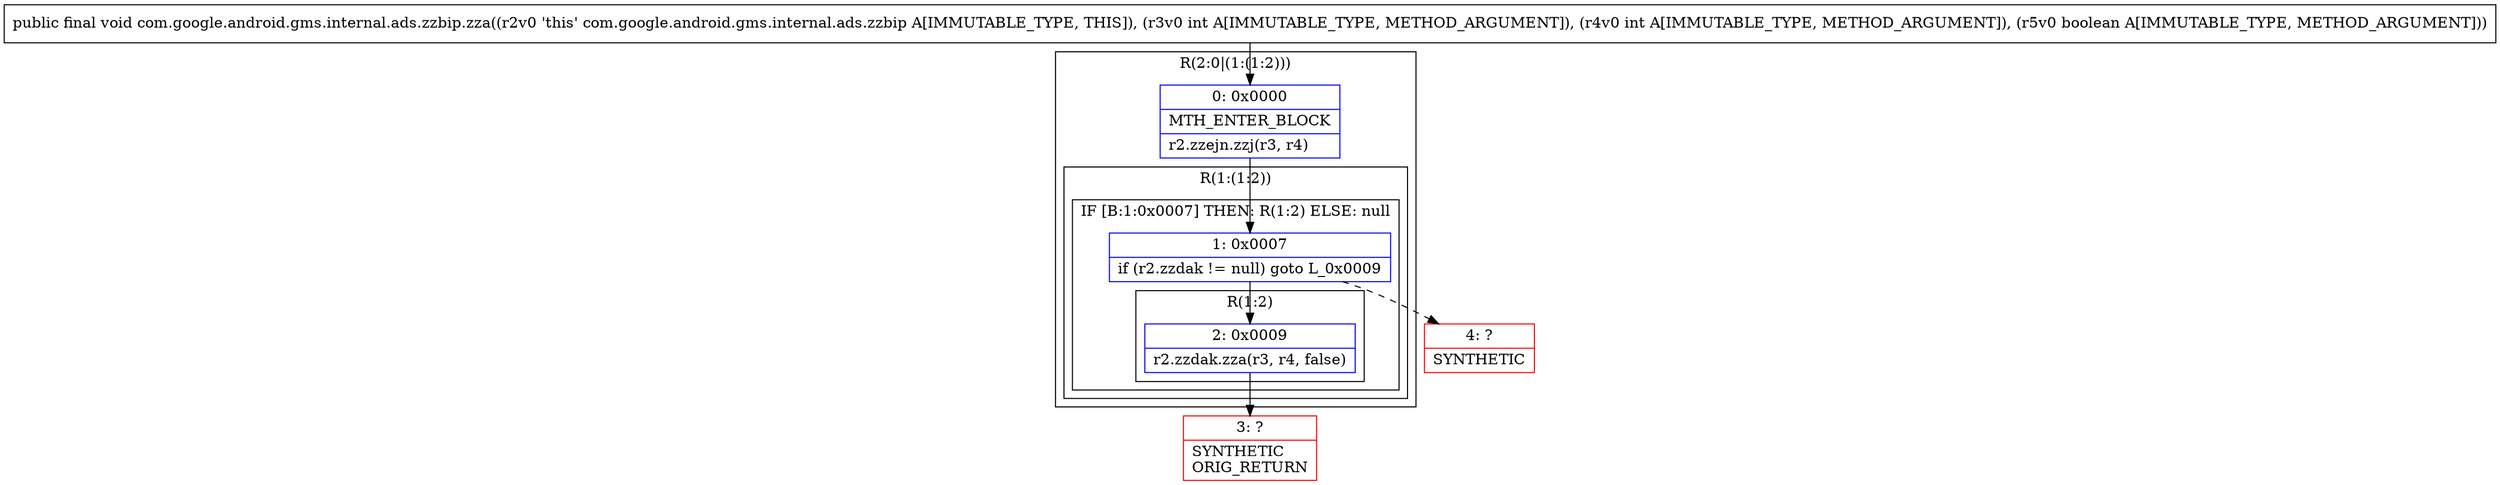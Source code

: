 digraph "CFG forcom.google.android.gms.internal.ads.zzbip.zza(IIZ)V" {
subgraph cluster_Region_298108454 {
label = "R(2:0|(1:(1:2)))";
node [shape=record,color=blue];
Node_0 [shape=record,label="{0\:\ 0x0000|MTH_ENTER_BLOCK\l|r2.zzejn.zzj(r3, r4)\l}"];
subgraph cluster_Region_1498964491 {
label = "R(1:(1:2))";
node [shape=record,color=blue];
subgraph cluster_IfRegion_832233833 {
label = "IF [B:1:0x0007] THEN: R(1:2) ELSE: null";
node [shape=record,color=blue];
Node_1 [shape=record,label="{1\:\ 0x0007|if (r2.zzdak != null) goto L_0x0009\l}"];
subgraph cluster_Region_1654325419 {
label = "R(1:2)";
node [shape=record,color=blue];
Node_2 [shape=record,label="{2\:\ 0x0009|r2.zzdak.zza(r3, r4, false)\l}"];
}
}
}
}
Node_3 [shape=record,color=red,label="{3\:\ ?|SYNTHETIC\lORIG_RETURN\l}"];
Node_4 [shape=record,color=red,label="{4\:\ ?|SYNTHETIC\l}"];
MethodNode[shape=record,label="{public final void com.google.android.gms.internal.ads.zzbip.zza((r2v0 'this' com.google.android.gms.internal.ads.zzbip A[IMMUTABLE_TYPE, THIS]), (r3v0 int A[IMMUTABLE_TYPE, METHOD_ARGUMENT]), (r4v0 int A[IMMUTABLE_TYPE, METHOD_ARGUMENT]), (r5v0 boolean A[IMMUTABLE_TYPE, METHOD_ARGUMENT])) }"];
MethodNode -> Node_0;
Node_0 -> Node_1;
Node_1 -> Node_2;
Node_1 -> Node_4[style=dashed];
Node_2 -> Node_3;
}

